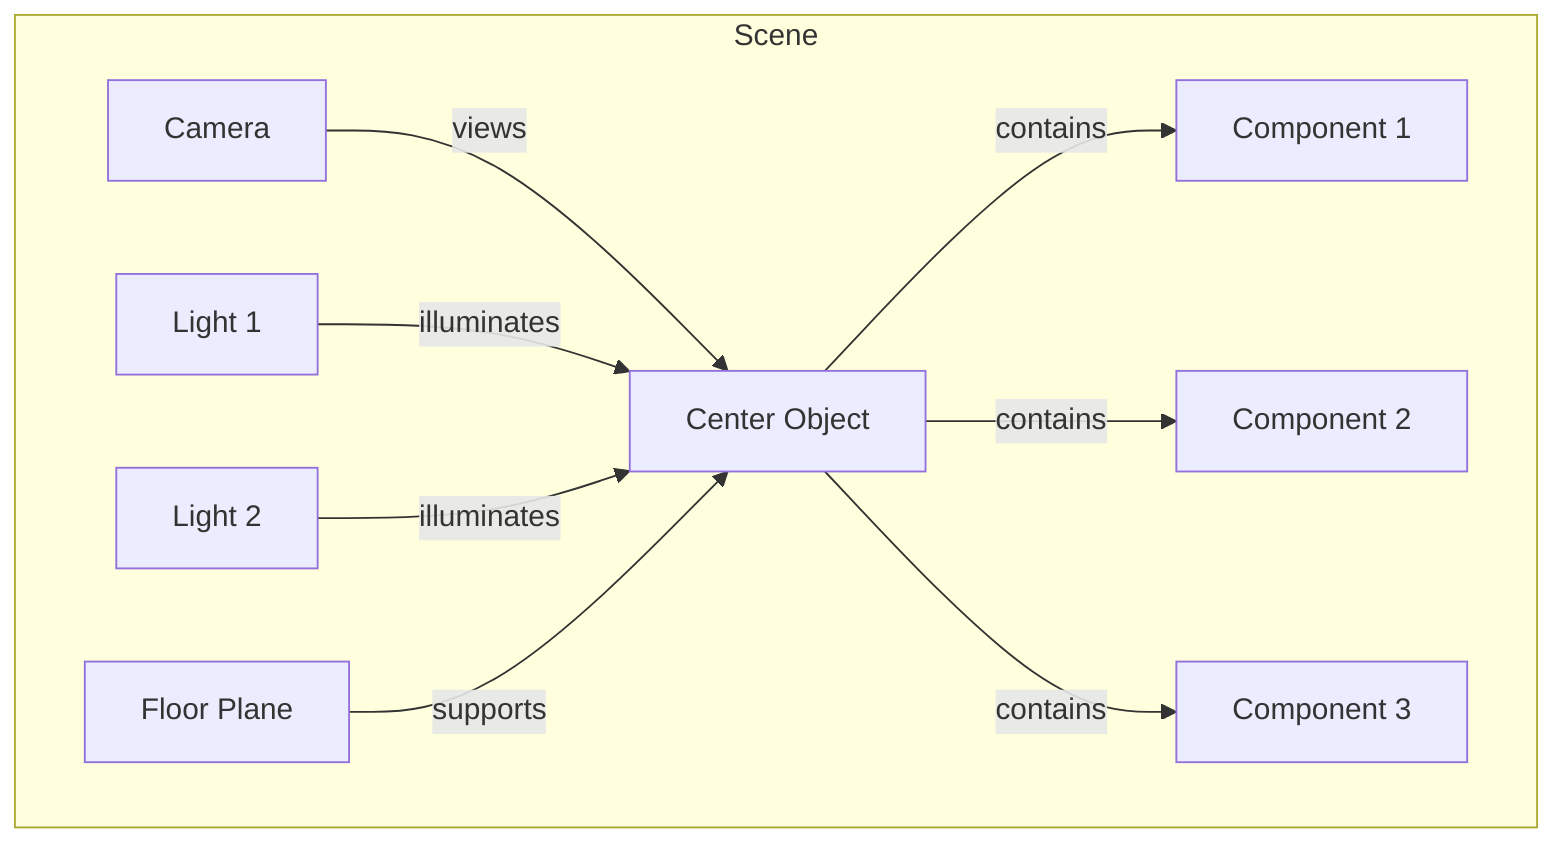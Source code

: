 graph TD
    subgraph Scene
        A[Camera] -->|views| B[Center Object]
        C[Light 1] -->|illuminates| B
        D[Light 2] -->|illuminates| B
        B -->|contains| E[Component 1]
        B -->|contains| F[Component 2]
        B -->|contains| G[Component 3]
        H[Floor Plane] -->|supports| B
    end